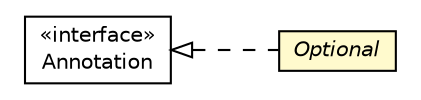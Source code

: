 #!/usr/local/bin/dot
#
# Class diagram 
# Generated by UMLGraph version R5_6-24-gf6e263 (http://www.umlgraph.org/)
#

digraph G {
	edge [fontname="Helvetica",fontsize=10,labelfontname="Helvetica",labelfontsize=10];
	node [fontname="Helvetica",fontsize=10,shape=plaintext];
	nodesep=0.25;
	ranksep=0.5;
	rankdir=LR;
	// com.gwtplatform.dispatch.annotation.Optional
	c277166 [label=<<table title="com.gwtplatform.dispatch.annotation.Optional" border="0" cellborder="1" cellspacing="0" cellpadding="2" port="p" bgcolor="lemonChiffon" href="./Optional.html">
		<tr><td><table border="0" cellspacing="0" cellpadding="1">
<tr><td align="center" balign="center"><font face="Helvetica-Oblique"> Optional </font></td></tr>
		</table></td></tr>
		</table>>, URL="./Optional.html", fontname="Helvetica", fontcolor="black", fontsize=10.0];
	//com.gwtplatform.dispatch.annotation.Optional implements java.lang.annotation.Annotation
	c277438:p -> c277166:p [dir=back,arrowtail=empty,style=dashed];
	// java.lang.annotation.Annotation
	c277438 [label=<<table title="java.lang.annotation.Annotation" border="0" cellborder="1" cellspacing="0" cellpadding="2" port="p" href="http://download.oracle.com/javase/6/docs/api/java/lang/annotation/Annotation.html">
		<tr><td><table border="0" cellspacing="0" cellpadding="1">
<tr><td align="center" balign="center"> &#171;interface&#187; </td></tr>
<tr><td align="center" balign="center"> Annotation </td></tr>
		</table></td></tr>
		</table>>, URL="http://download.oracle.com/javase/6/docs/api/java/lang/annotation/Annotation.html", fontname="Helvetica", fontcolor="black", fontsize=10.0];
}

